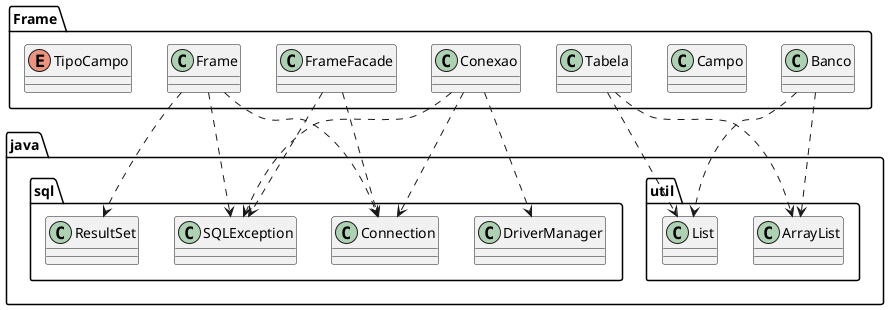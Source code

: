 @startuml
    class Frame.Banco
    class Frame.Campo
    class Frame.Conexao
    class Frame.Frame
    class Frame.FrameFacade
    class Frame.Tabela
    class java.sql.Connection
    class java.sql.DriverManager
    class java.sql.ResultSet
    class java.sql.SQLException
    class java.util.ArrayList
    class java.util.List
    enum Frame.TipoCampo
    Frame.Banco ..> java.util.ArrayList
    Frame.Banco ..> java.util.List
    Frame.Conexao ..> java.sql.Connection
    Frame.Conexao ..> java.sql.DriverManager
    Frame.Conexao ..> java.sql.SQLException
    Frame.Frame ..> java.sql.Connection
    Frame.Frame ..> java.sql.ResultSet
    Frame.Frame ..> java.sql.SQLException
    Frame.FrameFacade ..> java.sql.Connection
    Frame.FrameFacade ..> java.sql.SQLException
    Frame.Tabela ..> java.util.ArrayList
    Frame.Tabela ..> java.util.List
@enduml